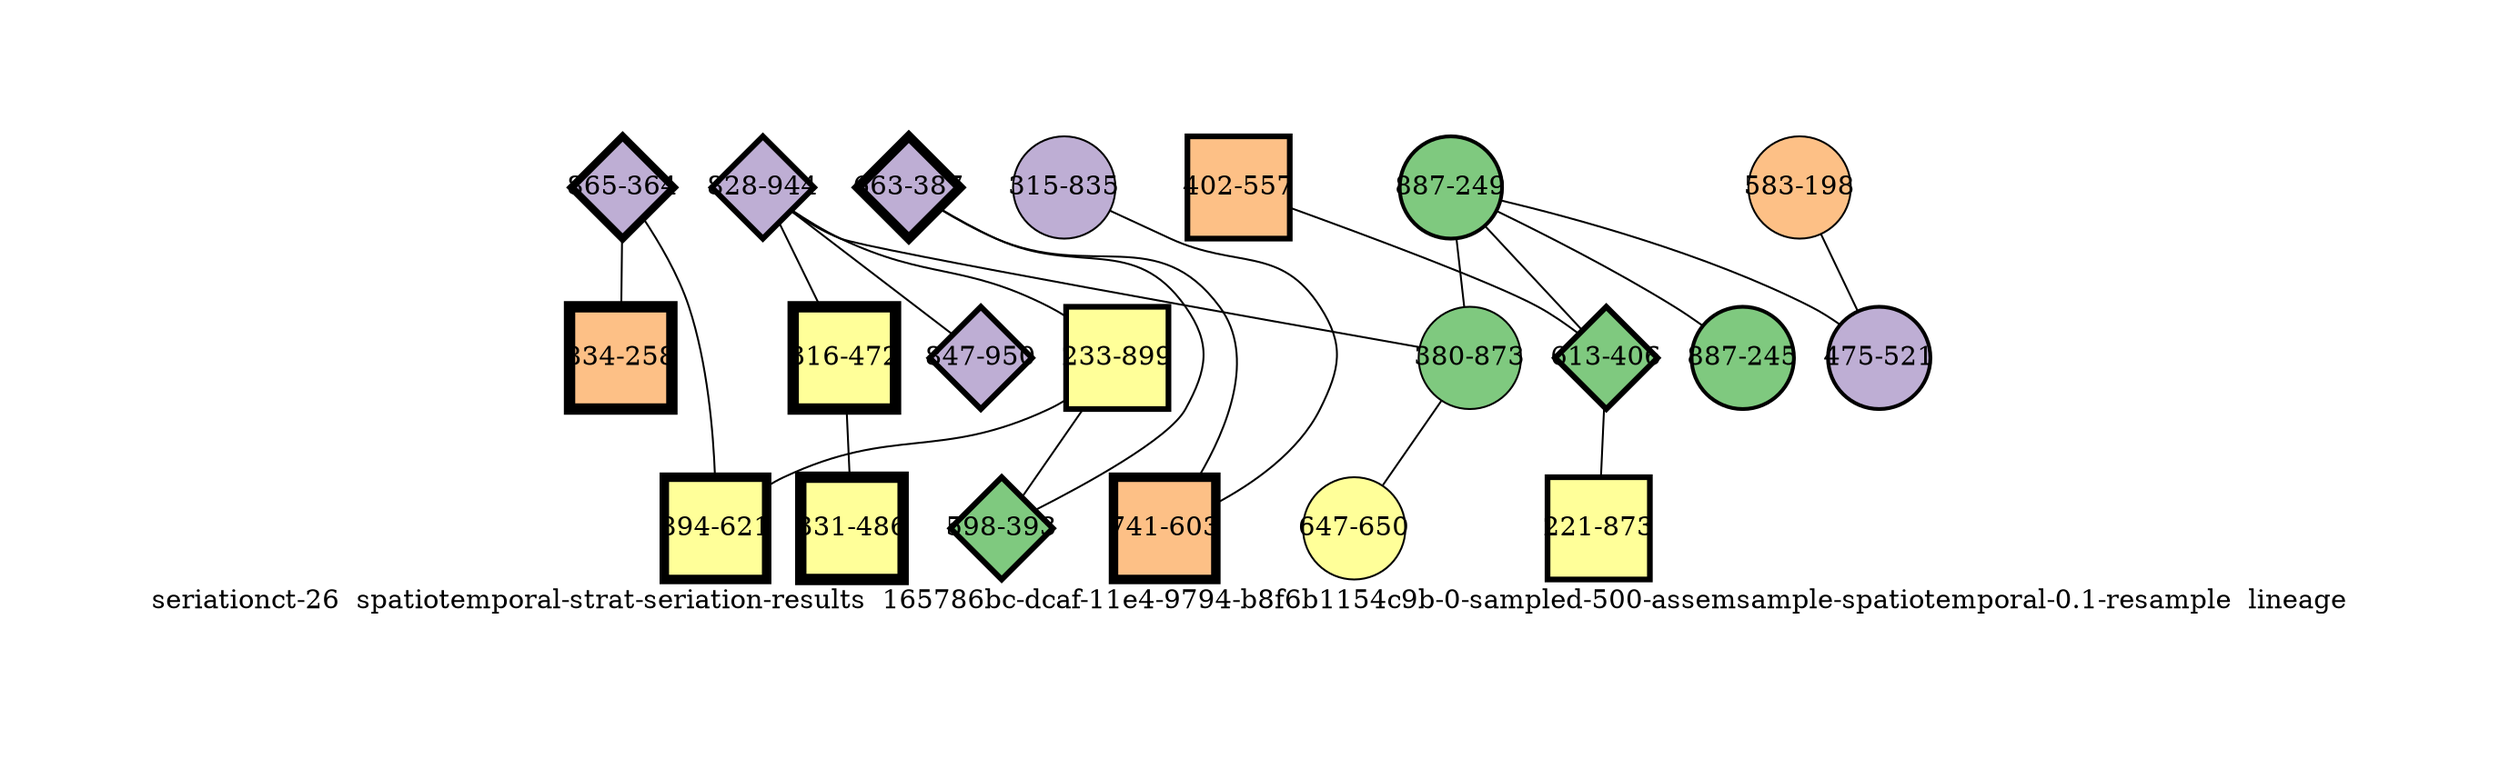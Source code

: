 strict graph "seriationct-26  spatiotemporal-strat-seriation-results  165786bc-dcaf-11e4-9794-b8f6b1154c9b-0-sampled-500-assemsample-spatiotemporal-0.1-resample  lineage" {
labelloc=b;
ratio=auto;
pad="1.0";
label="seriationct-26  spatiotemporal-strat-seriation-results  165786bc-dcaf-11e4-9794-b8f6b1154c9b-0-sampled-500-assemsample-spatiotemporal-0.1-resample  lineage";
node [width="0.75", style=filled, fixedsize=true, height="0.75", shape=circle, label=""];
0 [xCoordinate="944.0", appears_in_slice=3, yCoordinate="828.0", colorscheme=accent6, lineage_id=2, short_label="828-944", label="828-944", shape=diamond, cluster_id=1, fillcolor=2, size="500.0", id=0, penwidth="3.0"];
1 [xCoordinate="472.0", appears_in_slice=6, yCoordinate="316.0", colorscheme=accent6, lineage_id=1, short_label="316-472", label="316-472", shape=square, cluster_id=3, fillcolor=4, size="500.0", id=1, penwidth="6.0"];
2 [xCoordinate="899.0", appears_in_slice=3, yCoordinate="233.0", colorscheme=accent6, lineage_id=1, short_label="233-899", label="233-899", shape=square, cluster_id=3, fillcolor=4, size="500.0", id=2, penwidth="3.0"];
3 [xCoordinate="249.0", appears_in_slice=2, yCoordinate="887.0", colorscheme=accent6, lineage_id=0, short_label="887-249", label="887-249", shape=circle, cluster_id=0, fillcolor=1, size="500.0", id=3, penwidth="2.0"];
4 [xCoordinate="387.0", appears_in_slice=5, yCoordinate="663.0", colorscheme=accent6, lineage_id=2, short_label="663-387", label="663-387", shape=diamond, cluster_id=1, fillcolor=2, size="500.0", id=4, penwidth="5.0"];
5 [xCoordinate="364.0", appears_in_slice=4, yCoordinate="865.0", colorscheme=accent6, lineage_id=2, short_label="865-364", label="865-364", shape=diamond, cluster_id=1, fillcolor=2, size="500.0", id=5, penwidth="4.0"];
6 [xCoordinate="557.0", appears_in_slice=3, yCoordinate="402.0", colorscheme=accent6, lineage_id=1, short_label="402-557", label="402-557", shape=square, cluster_id=2, fillcolor=3, size="500.0", id=6, penwidth="3.0"];
7 [xCoordinate="873.0", appears_in_slice=1, yCoordinate="380.0", colorscheme=accent6, lineage_id=0, short_label="380-873", label="380-873", shape=circle, cluster_id=0, fillcolor=1, size="500.0", id=15, penwidth="1.0"];
8 [xCoordinate="621.0", appears_in_slice=5, yCoordinate="894.0", colorscheme=accent6, lineage_id=1, short_label="894-621", label="894-621", shape=square, cluster_id=3, fillcolor=4, size="500.0", id=8, penwidth="5.0"];
9 [xCoordinate="258.0", appears_in_slice=6, yCoordinate="834.0", colorscheme=accent6, lineage_id=1, short_label="834-258", label="834-258", shape=square, cluster_id=2, fillcolor=3, size="500.0", id=9, penwidth="6.0"];
10 [xCoordinate="393.0", appears_in_slice=3, yCoordinate="598.0", colorscheme=accent6, lineage_id=2, short_label="598-393", label="598-393", shape=diamond, cluster_id=0, fillcolor=1, size="500.0", id=10, penwidth="3.0"];
11 [xCoordinate="406.0", appears_in_slice=3, yCoordinate="613.0", colorscheme=accent6, lineage_id=2, short_label="613-406", label="613-406", shape=diamond, cluster_id=0, fillcolor=1, size="500.0", id=11, penwidth="3.0"];
12 [xCoordinate="835.0", appears_in_slice=1, yCoordinate="315.0", colorscheme=accent6, lineage_id=0, short_label="315-835", label="315-835", shape=circle, cluster_id=1, fillcolor=2, size="500.0", id=12, penwidth="1.0"];
13 [xCoordinate="873.0", appears_in_slice=3, yCoordinate="221.0", colorscheme=accent6, lineage_id=1, short_label="221-873", label="221-873", shape=square, cluster_id=3, fillcolor=4, size="500.0", id=13, penwidth="3.0"];
14 [xCoordinate="198.0", appears_in_slice=1, yCoordinate="583.0", colorscheme=accent6, lineage_id=0, short_label="583-198", label="583-198", shape=circle, cluster_id=2, fillcolor=3, size="500.0", id=14, penwidth="1.0"];
15 [xCoordinate="950.0", appears_in_slice=3, yCoordinate="847.0", colorscheme=accent6, lineage_id=2, short_label="847-950", label="847-950", shape=diamond, cluster_id=1, fillcolor=2, size="500.0", id=7, penwidth="3.0"];
16 [xCoordinate="521.0", appears_in_slice=2, yCoordinate="475.0", colorscheme=accent6, lineage_id=0, short_label="475-521", label="475-521", shape=circle, cluster_id=1, fillcolor=2, size="500.0", id=16, penwidth="2.0"];
17 [xCoordinate="245.0", appears_in_slice=2, yCoordinate="887.0", colorscheme=accent6, lineage_id=0, short_label="887-245", label="887-245", shape=circle, cluster_id=0, fillcolor=1, size="500.0", id=17, penwidth="2.0"];
18 [xCoordinate="486.0", appears_in_slice=6, yCoordinate="331.0", colorscheme=accent6, lineage_id=1, short_label="331-486", label="331-486", shape=square, cluster_id=3, fillcolor=4, size="500.0", id=18, penwidth="6.0"];
19 [xCoordinate="650.0", appears_in_slice=1, yCoordinate="647.0", colorscheme=accent6, lineage_id=0, short_label="647-650", label="647-650", shape=circle, cluster_id=3, fillcolor=4, size="500.0", id=19, penwidth="1.0"];
20 [xCoordinate="603.0", appears_in_slice=5, yCoordinate="741.0", colorscheme=accent6, lineage_id=1, short_label="741-603", label="741-603", shape=square, cluster_id=2, fillcolor=3, size="500.0", id=20, penwidth="5.0"];
0 -- 1  [inverseweight="1.25544157779", weight="0.796532485213"];
0 -- 2  [inverseweight="2.45950556709", weight="0.406585784306"];
0 -- 15  [inverseweight="2.25307529348", weight="0.443837808214"];
0 -- 7  [inverseweight="2.18031086472", weight="0.458650193503"];
1 -- 18  [inverseweight="17.3552533625", weight="0.0576194411636"];
2 -- 8  [inverseweight="2.01035181903", weight="0.497425371287"];
2 -- 10  [inverseweight="10.3851623099", weight="0.0962912249377"];
3 -- 16  [inverseweight="21.2429644331", weight="0.0470744091838"];
3 -- 17  [inverseweight="7.05275442689", weight="0.141788574998"];
3 -- 11  [inverseweight="2.66070391103", weight="0.375840391656"];
3 -- 7  [inverseweight="3.28634586135", weight="0.304289335995"];
4 -- 10  [inverseweight="2.84892191553", weight="0.351009971368"];
4 -- 20  [inverseweight="15.4894552702", weight="0.0645600495663"];
5 -- 8  [inverseweight="1.92418735157", weight="0.519699913412"];
5 -- 9  [inverseweight="1.32772272465", weight="0.753169303676"];
6 -- 11  [inverseweight="1.56467126549", weight="0.639111883789"];
7 -- 19  [inverseweight="1.51121554606", weight="0.661718973583"];
11 -- 13  [inverseweight="28.7717668824", weight="0.034756294394"];
12 -- 20  [inverseweight="10.2576242483", weight="0.0974884608556"];
14 -- 16  [inverseweight="3.33897726495", weight="0.299492904757"];
}
